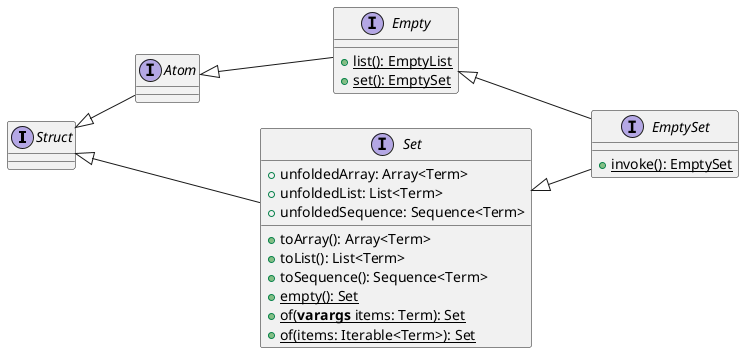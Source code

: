 @startuml
left to right direction
skinparam shadowing false

interface Struct
interface Atom
interface Empty {
  + {static} list(): EmptyList
  + {static} set(): EmptySet
}
interface EmptySet {
  + {static} invoke(): EmptySet
}
interface Set {
  + unfoldedArray: Array<Term>
  + unfoldedList: List<Term>
  + unfoldedSequence: Sequence<Term>
  + toArray(): Array<Term>
  + toList(): List<Term>
  + toSequence(): Sequence<Term>
  + {static} empty(): Set
  + {static} of(**varargs** items: Term): Set
  + {static} of(items: Iterable<Term>): Set
}

Struct <|-- Atom
Struct <|-- Set

Atom <|-- Empty

Empty <|-- EmptySet

Set <|-- EmptySet

@enduml